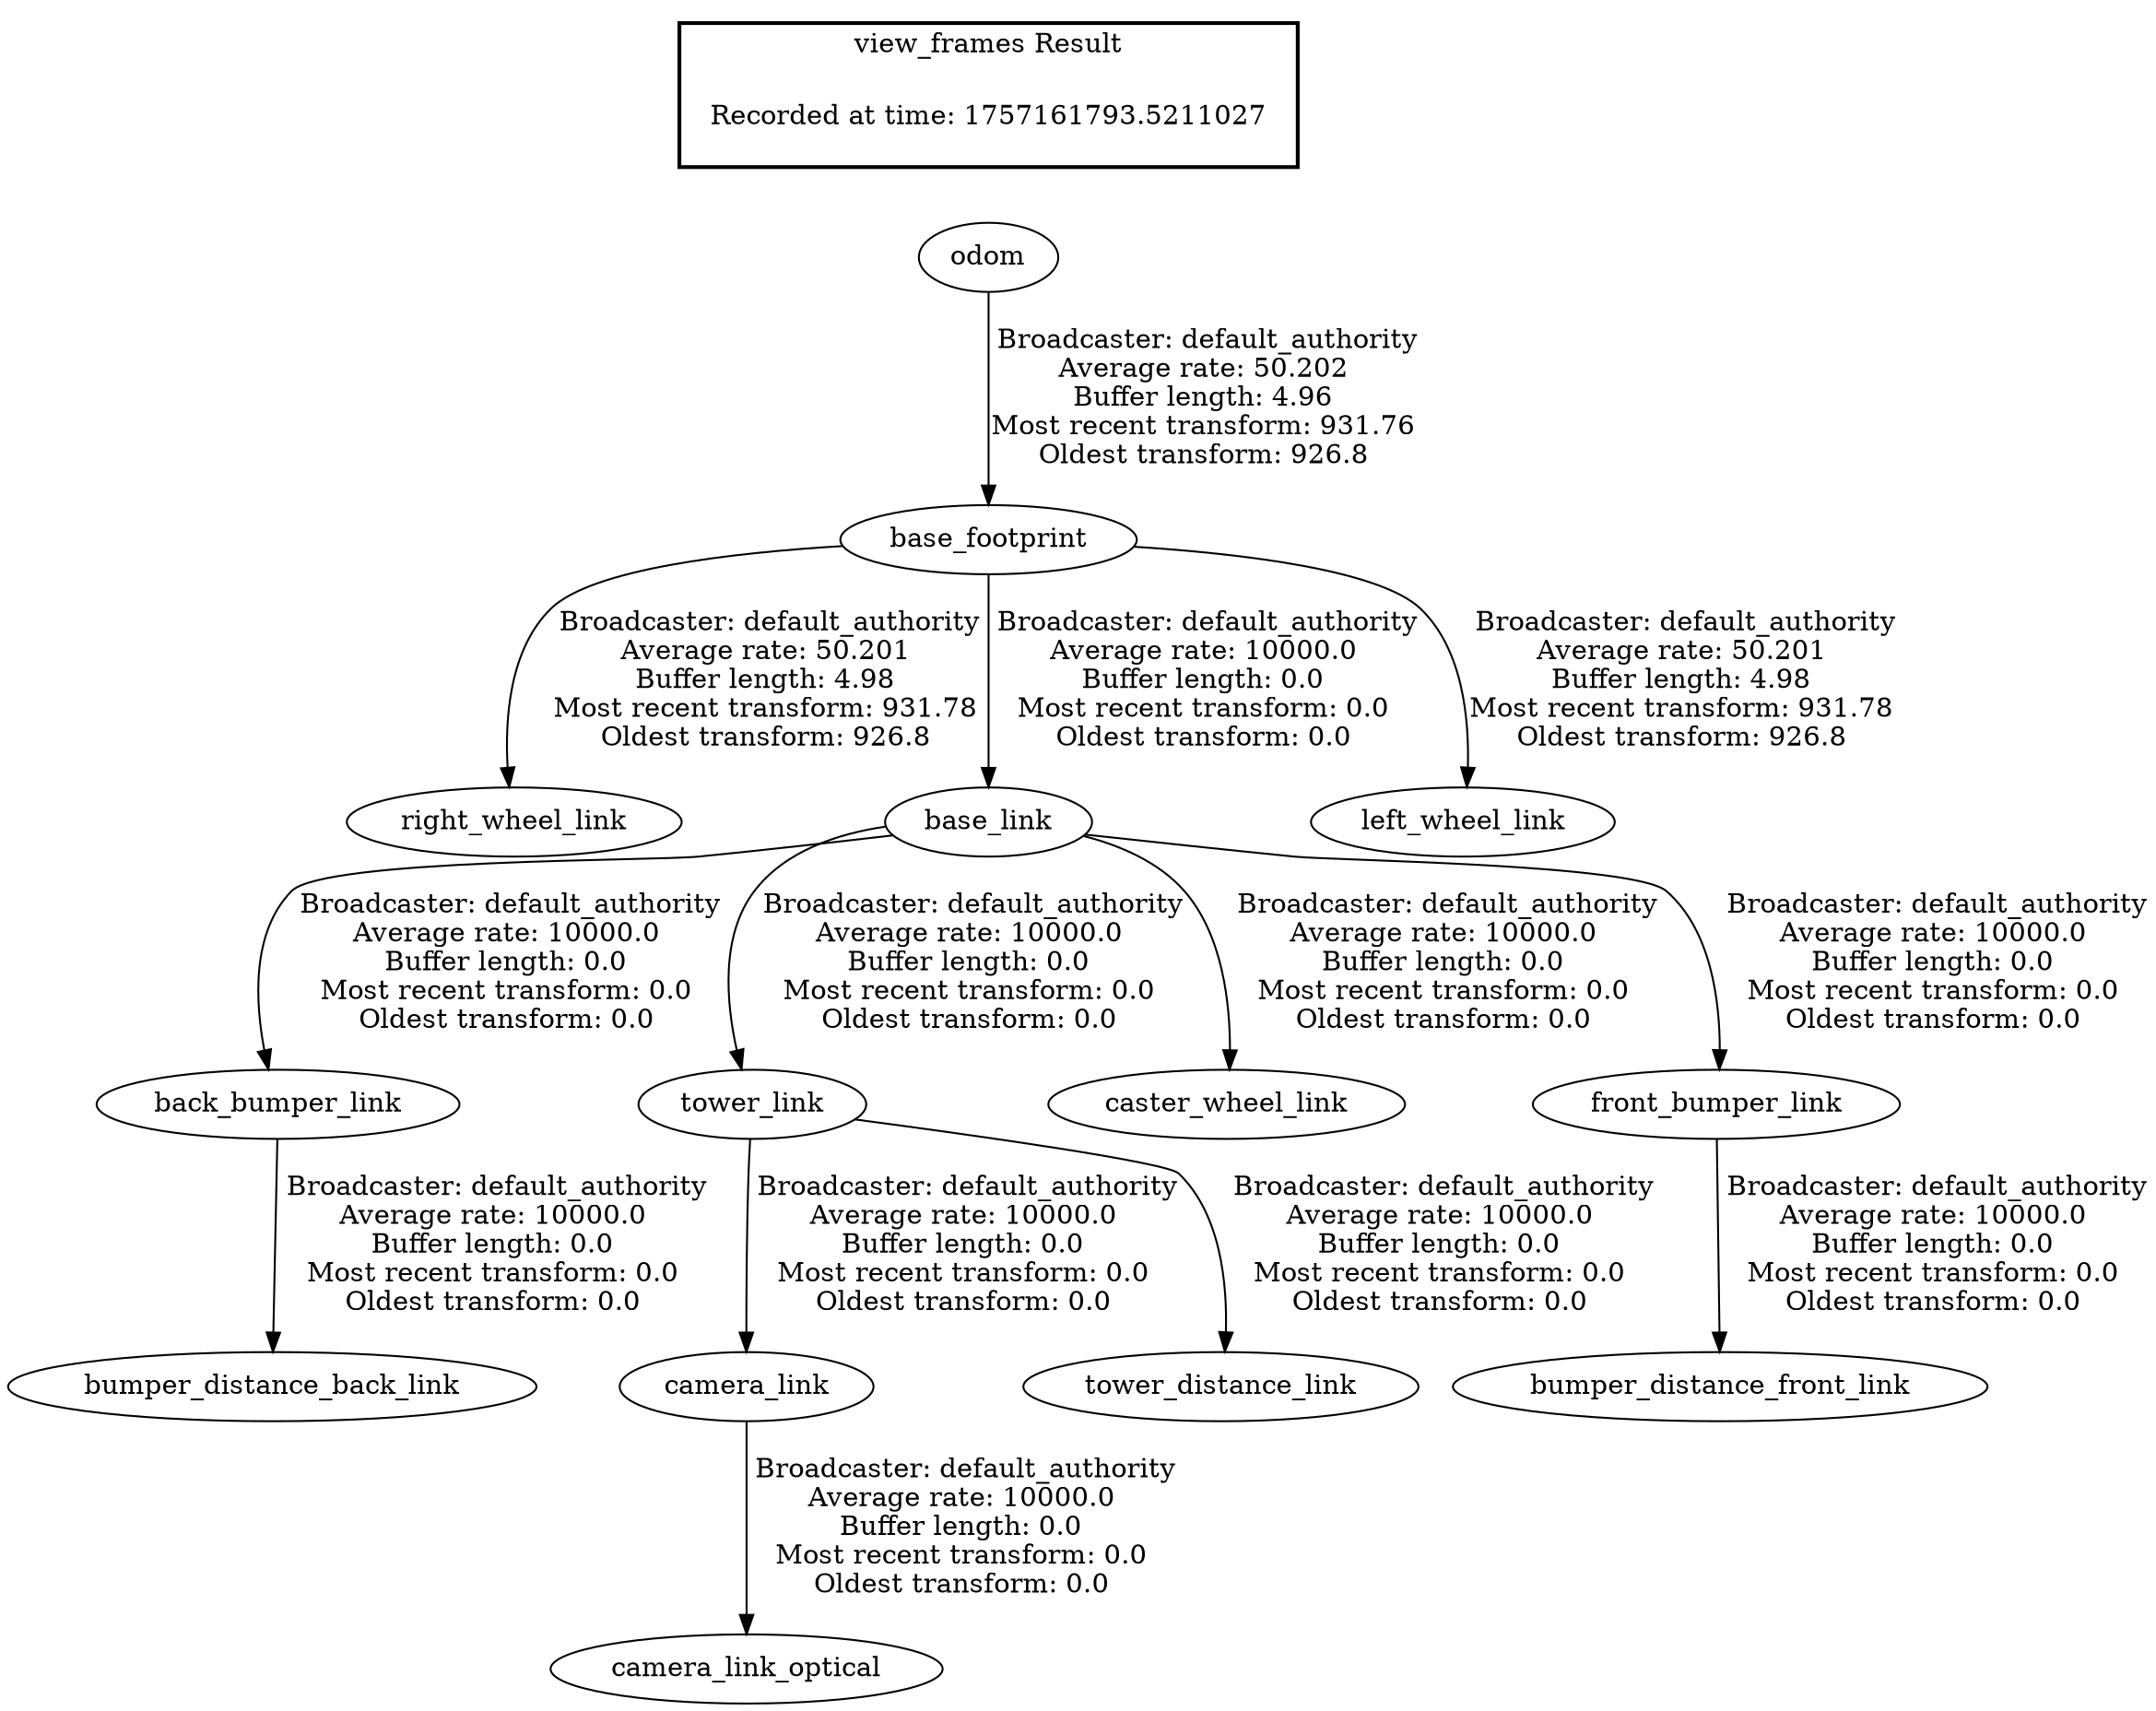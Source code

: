 digraph G {
"base_footprint" -> "right_wheel_link"[label=" Broadcaster: default_authority\nAverage rate: 50.201\nBuffer length: 4.98\nMost recent transform: 931.78\nOldest transform: 926.8\n"];
"odom" -> "base_footprint"[label=" Broadcaster: default_authority\nAverage rate: 50.202\nBuffer length: 4.96\nMost recent transform: 931.76\nOldest transform: 926.8\n"];
"base_link" -> "back_bumper_link"[label=" Broadcaster: default_authority\nAverage rate: 10000.0\nBuffer length: 0.0\nMost recent transform: 0.0\nOldest transform: 0.0\n"];
"base_footprint" -> "base_link"[label=" Broadcaster: default_authority\nAverage rate: 10000.0\nBuffer length: 0.0\nMost recent transform: 0.0\nOldest transform: 0.0\n"];
"tower_link" -> "camera_link"[label=" Broadcaster: default_authority\nAverage rate: 10000.0\nBuffer length: 0.0\nMost recent transform: 0.0\nOldest transform: 0.0\n"];
"base_link" -> "tower_link"[label=" Broadcaster: default_authority\nAverage rate: 10000.0\nBuffer length: 0.0\nMost recent transform: 0.0\nOldest transform: 0.0\n"];
"base_link" -> "caster_wheel_link"[label=" Broadcaster: default_authority\nAverage rate: 10000.0\nBuffer length: 0.0\nMost recent transform: 0.0\nOldest transform: 0.0\n"];
"tower_link" -> "tower_distance_link"[label=" Broadcaster: default_authority\nAverage rate: 10000.0\nBuffer length: 0.0\nMost recent transform: 0.0\nOldest transform: 0.0\n"];
"camera_link" -> "camera_link_optical"[label=" Broadcaster: default_authority\nAverage rate: 10000.0\nBuffer length: 0.0\nMost recent transform: 0.0\nOldest transform: 0.0\n"];
"base_link" -> "front_bumper_link"[label=" Broadcaster: default_authority\nAverage rate: 10000.0\nBuffer length: 0.0\nMost recent transform: 0.0\nOldest transform: 0.0\n"];
"back_bumper_link" -> "bumper_distance_back_link"[label=" Broadcaster: default_authority\nAverage rate: 10000.0\nBuffer length: 0.0\nMost recent transform: 0.0\nOldest transform: 0.0\n"];
"front_bumper_link" -> "bumper_distance_front_link"[label=" Broadcaster: default_authority\nAverage rate: 10000.0\nBuffer length: 0.0\nMost recent transform: 0.0\nOldest transform: 0.0\n"];
"base_footprint" -> "left_wheel_link"[label=" Broadcaster: default_authority\nAverage rate: 50.201\nBuffer length: 4.98\nMost recent transform: 931.78\nOldest transform: 926.8\n"];
edge [style=invis];
 subgraph cluster_legend { style=bold; color=black; label ="view_frames Result";
"Recorded at time: 1757161793.5211027"[ shape=plaintext ] ;
}->"odom";
}